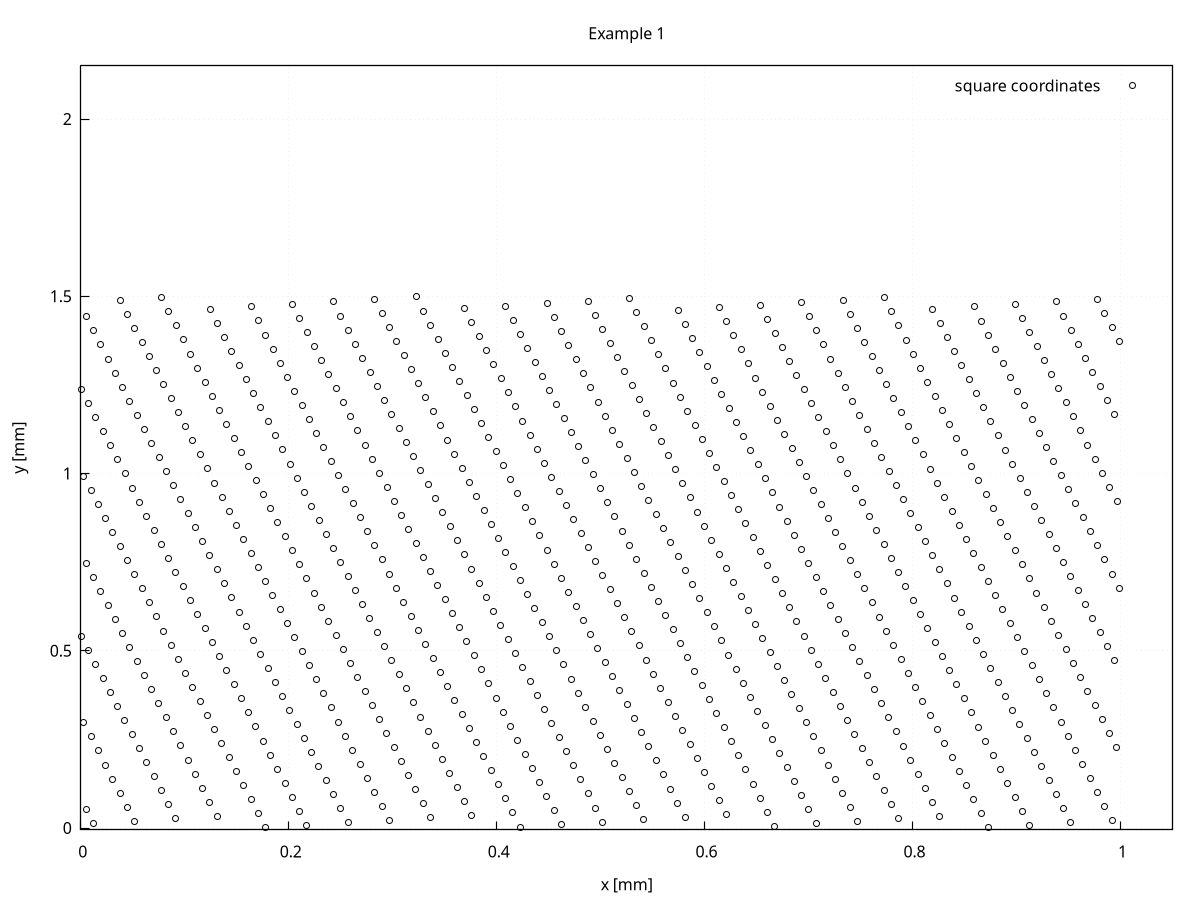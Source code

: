 # ogpf libray
# Rev. 0.22 of March 9th, 2018
# Licence: MIT

# gnuplot global setting
set term wxt size 640,480 enhanced font "verdana,10" title "ogpf libray: Rev. 0.22 of March 9th, 2018"

# ogpf extra configuration
# -------------------------------------------
# color definitions
set style line 1 lc rgb "#800000" lt 1 lw 2
set style line 2 lc rgb "#ff0000" lt 1 lw 2
set style line 3 lc rgb "#ff4500" lt 1 lw 2
set style line 4 lc rgb "#ffa500" lt 1 lw 2
set style line 5 lc rgb "#006400" lt 1 lw 2
set style line 6 lc rgb "#0000ff" lt 1 lw 2
set style line 7 lc rgb "#9400d3" lt 1 lw 2

# Axes
set border linewidth 1.15
set tics nomirror

# grid
# Add light grid to plot
set style line 102 lc rgb "#d6d7d9" lt 0 lw 1
set grid back ls 102

# plot style
set style data linespoints

# -------------------------------------------

 
# options
set style data linespoints
set xrange[0:1.05]
set yrange [-0.005:2.15]


 
# plot scale
 
# Annotation: title and labels
set title "Example 1"
set xlabel "x [mm]"
set ylabel "y [mm]"
 
# axes setting

plot "-" title "square coordinates" with points lt 6 lc rgb "#000000"
  0.872893608228541       3.187455043840000E-004
  0.912550290465443       7.311291387040300E-003
  0.952206972702345       1.430383726969660E-002
  0.991863654939246       2.129638315235290E-002
  0.667617647280035       5.012720340173100E-003
  0.707274329516937       1.200526622282940E-002
  0.746931011753839       1.899781210548570E-002
  0.786587693990741       2.599035798814200E-002
  0.826244376227642       3.298290387079830E-002
  0.865901058464544       3.997544975345410E-002
  0.905557740701446       4.696799563611040E-002
  0.945214422938348       5.396054151876670E-002
  0.984871105175249       6.095308740142300E-002
  0.422684919927296       2.714111755774500E-003
  0.462341690212870       9.706673163793599E-003
  0.501998372449772       1.669921904644990E-002
  0.541655054686674       2.369176492910620E-002
  0.581311736923576       3.068431081176200E-002
  0.620968419160477       3.767685669441830E-002
  0.660625101397379       4.466940257707460E-002
  0.700281783634281       5.166194845973090E-002
  0.739938465871183       5.865449434238720E-002
  0.779595148108085       6.564704022504350E-002
  0.819251830344986       7.263958610769980E-002
  0.858908512581888       7.963213199035570E-002
  0.898565194818790       8.662467787301199E-002
  0.938221877055691       9.361722375566831E-002
  0.977878559292593       0.100609769638325     
  0.177752280623229       4.155186967387000E-004
  0.217408962860131       7.408064579395000E-003
  0.257065645097032       1.440061046205130E-002
  0.296722327333934       2.139315634470760E-002
  0.336379009570836       2.838570222736390E-002
  0.376035691807737       3.537824811002020E-002
  0.415692374044639       4.237079399267650E-002
  0.455349144330214       4.936335540069560E-002
  0.495005826567116       5.635590128335190E-002
  0.534662508804018       6.334844716600820E-002
  0.574319191040920       7.034099304866399E-002
  0.613975873277821       7.733353893132031E-002
  0.653632555514723       8.432608481397660E-002
  0.693289237751625       9.131863069663290E-002
  0.732945919988527       9.831117657928920E-002
  0.772602602225428       0.105303722461945     
  0.812259284462330       0.112296268344602     
  0.851915966699232       0.119288814227258     
  0.891572648936133       0.126281360109914     
  0.931229331173035       0.133273905992570     
  0.970886013409937       0.140266451875227     
  1.213300579296580E-002  1.210201740301550E-002
  5.178968802986740E-002  1.909456328567180E-002
  9.144637026676890E-002  2.608710916832810E-002
  0.131103052503671       3.307965505098440E-002
  0.170759734740572       4.007220093364030E-002
  0.210416416977475       4.706474681629660E-002
  0.250073099214376       5.405729269895290E-002
  0.289729781451278       6.104983858160920E-002
  0.329386463688180       6.804238446426550E-002
  0.369043145925081       7.503493034692180E-002
  0.408699828161983       8.202747622957809E-002
  0.448356598447558       8.902003763759710E-002
  0.488013280684460       9.601258352025339E-002
  0.527669962921362       0.103005129402910     
  0.567326645158263       0.109997675285566     
  0.606983327395165       0.116990221168222     
  0.646640009632067       0.123982767050878     
  0.686296691868969       0.130975312933535     
  0.725953374105870       0.137967858816191     
  0.765610056342772       0.144960404698847     
  0.805266738579674       0.151952950581503     
  0.844923420816575       0.158945496464159     
  0.884580103053477       0.165938042346816     
  0.924236785290379       0.172930588229472     
  0.963893467527281       0.179923134112128     
  5.140459910309500E-003  5.175869963991750E-002
  4.479714214721110E-002  5.875124552257380E-002
  8.445382438411260E-002  6.574379140523010E-002
  0.124110506621015       7.273633728788639E-002
  0.163767188857916       7.972888317054230E-002
  0.203423871094818       8.672142905319860E-002
  0.243080553331720       9.371397493585490E-002
  0.282737235568622       0.100706520818511     
  0.322393917805523       0.107699066701167     
  0.362050600042425       0.114691612583824     
  0.401707282279327       0.121684158466480     
  0.441364052564902       0.128676719874499     
  0.481020734801804       0.135669265757155     
  0.520677417038705       0.142661811639812     
  0.560334099275607       0.149654357522468     
  0.599990781512509       0.156646903405124     
  0.639647463749411       0.163639449287780     
  0.679304145986312       0.170631995170437     
  0.718960828223214       0.177624541053093     
  0.758617510460116       0.184617086935749     
  0.798274192697017       0.191609632818405     
  0.837930874933919       0.198602178701061     
  0.877587557170821       0.205594724583717     
  0.917244239407723       0.212587270466374     
  0.956900921644624       0.219579816349030     
  0.996557603881526       0.226572362231686     
  3.780459626455480E-002  9.840792775947541E-002
  7.746127850145630E-002  0.105400473642132     
  0.117117960738358       0.112393019524788     
  0.156774642975260       0.119385565407444     
  0.196431325212162       0.126378111290100     
  0.236088007449063       0.133370657172756     
  0.275744689685965       0.140363203055413     
  0.315401371922867       0.147355748938069     
  0.355058054159768       0.154348294820725     
  0.394714736396670       0.161340840703382     
  0.434371506682245       0.168333402111401     
  0.474028188919147       0.175325947994057     
  0.513684871156049       0.182318493876713     
  0.553341553392951       0.189311039759369     
  0.592998235629852       0.196303585642025     
  0.632654917866754       0.203296131524682     
  0.672311600103656       0.210288677407338     
  0.711968282340558       0.217281223289994     
  0.751624964577460       0.224273769172651     
  0.791281646814361       0.231266315055307     
  0.830938329051263       0.238258860937963     
  0.870595011288165       0.245251406820619     
  0.910251693525066       0.252243952703275     
  0.949908375761968       0.259236498585932     
  0.989565057998870       0.266229044468588     
  3.081204261921710E-002  0.138064654020714     
  7.046872485611870E-002  0.145057199903370     
  0.110125407093021       0.152049745786027     
  0.149782089329922       0.159042291668682     
  0.189438771566824       0.166034837551339     
  0.229095453803726       0.173027383433995     
  0.268752136040628       0.180019929316651     
  0.308408818277529       0.187012475199308     
  0.348065500514431       0.194005021081964     
  0.387722182751333       0.200997566964620     
  0.427378953036908       0.207990128372639     
  0.467035635273810       0.214982674255296     
  0.506692317510711       0.221975220137952     
  0.546348999747613       0.228967766020608     
  0.586005681984515       0.235960311903264     
  0.625662364221417       0.242952857785920     
  0.665319046458318       0.249945403668577     
  0.704975728695220       0.256937949551233     
  0.744632410932122       0.263930495433889     
  0.784289093169023       0.270923041316545     
  0.823945775405925       0.277915587199201     
  0.863602457642827       0.284908133081858     
  0.903259139879729       0.291900678964514     
  0.942915822116630       0.298893224847170     
  0.982572504353532       0.305885770729827     
  2.381949673656080E-002  0.177721336257615     
  6.347617897346240E-002  0.184713882140272     
  0.103132861210364       0.191706428022928     
  0.142789543447266       0.198698973905584     
  0.182446225684168       0.205691519788240     
  0.222102907921069       0.212684065670897     
  0.261759590157972       0.219676611553553     
  0.301416272394873       0.226669157436209     
  0.341072954631775       0.233661703318865     
  0.380729636868677       0.240654249201522     
  0.420386407154251       0.247646810609541     
  0.460043089391153       0.254639356492197     
  0.499699771628055       0.261631902374854     
  0.539356453864957       0.268624448257509     
  0.579013136101858       0.275616994140166     
  0.618669818338760       0.282609540022822     
  0.658326500575662       0.289602085905478     
  0.697983182812564       0.296594631788134     
  0.737639865049466       0.303587177670791     
  0.777296547286367       0.310579723553447     
  0.816953229523269       0.317572269436103     
  0.856609911760171       0.324564815318759     
  0.896266593997072       0.331557361201415     
  0.935923276233974       0.338549907084072     
  0.975579958470876       0.345542452966728     
  1.682695085390450E-002  0.217378018494517     
  5.648363309080610E-002  0.224370564377173     
  9.614031532770810E-002  0.231363110259830     
  0.135796997564610       0.238355656142486     
  0.175453679801512       0.245348202025142     
  0.215110362038413       0.252340747907798     
  0.254767044275315       0.259333293790454     
  0.294423726512217       0.266325839673111     
  0.334080408749118       0.273318385555767     
  0.373737090986020       0.280310931438423     
  0.413393861271595       0.287303492846442     
  0.453050543508497       0.294296038729099     
  0.492707225745399       0.301288584611755     
  0.532363907982301       0.308281130494411     
  0.572020590219202       0.315273676377067     
  0.611677272456104       0.322266222259724     
  0.651333954693006       0.329258768142380     
  0.690990636929908       0.336251314025036     
  0.730647319166809       0.343243859907692     
  0.770304001403711       0.350236405790349     
  0.809960683640613       0.357228951673005     
  0.849617365877514       0.364221497555661     
  0.889274048114416       0.371214043438317     
  0.928930730351318       0.378206589320973     
  0.968587412588219       0.385199135203630     
  9.834404971248401E-003  0.257034700731419     
  4.949108720815000E-002  0.264027246614075     
  8.914776944505200E-002  0.271019792496732     
  0.128804451681954       0.278012338379387     
  0.168461133918856       0.285004884262044     
  0.208117816155757       0.291997430144700     
  0.247774498392659       0.298989976027356     
  0.287431180629561       0.305982521910013     
  0.327087862866462       0.312975067792669     
  0.366744545103364       0.319967613675325     
  0.406401315388939       0.326960175083344     
  0.446057997625841       0.333952720966001     
  0.485714679862743       0.340945266848657     
  0.525371362099644       0.347937812731313     
  0.565028044336546       0.354930358613969     
  0.604684726573448       0.361922904496626     
  0.644341408810350       0.368915450379282     
  0.683998091047251       0.375907996261938     
  0.723654773284153       0.382900542144594     
  0.763311455521055       0.389893088027251     
  0.802968137757957       0.396885633909906     
  0.842624819994858       0.403878179792563     
  0.882281502231760       0.410870725675219     
  0.921938184468662       0.417863271557875     
  0.961594866705563       0.424855817440532     
  2.841859088592100E-003  0.296691382968321     
  4.249854132549370E-002  0.303683928850977     
  8.215522356239570E-002  0.310676474733633     
  0.121811905799297       0.317669020616289     
  0.161468588036199       0.324661566498945     
  0.201125270273101       0.331654112381602     
  0.240781952510003       0.338646658264258     
  0.280438634746904       0.345639204146914     
  0.320095316983806       0.352631750029571     
  0.359751999220708       0.359624295912227     
  0.399408769506283       0.366616857320246     
  0.439065451743185       0.373609403202902     
  0.478722133980087       0.380601949085559     
  0.518378816216988       0.387594494968214     
  0.558035498453890       0.394587040850871     
  0.597692180690792       0.401579586733527     
  0.637348862927693       0.408572132616183     
  0.677005545164595       0.415564678498840     
  0.716662227401497       0.422557224381496     
  0.756318909638398       0.429549770264152     
  0.795975591875300       0.436542316146808     
  0.835632274112202       0.443534862029464     
  0.875288956349104       0.450527407912121     
  0.914945638586006       0.457519953794777     
  0.954602320822907       0.464512499677433     
  0.994259091108482       0.471505061085452     
  3.550599544283760E-002  0.343340611087879     
  7.516267767973960E-002  0.350333156970535     
  0.114819359916641       0.357325702853191     
  0.154476042153543       0.364318248735847     
  0.194132724390445       0.371310794618504     
  0.233789406627347       0.378303340501160     
  0.273446088864248       0.385295886383816     
  0.313102771101150       0.392288432266473     
  0.352759453338052       0.399280978149129     
  0.392416223623627       0.406273539557148     
  0.432072905860529       0.413266085439804     
  0.471729588097430       0.420258631322461     
  0.511386270334332       0.427251177205116     
  0.551042952571234       0.434243723087773     
  0.590699634808135       0.441236268970429     
  0.630356317045037       0.448228814853085     
  0.670012999281939       0.455221360735742     
  0.709669681518841       0.462213906618398     
  0.749326363755742       0.469206452501054     
  0.788983045992644       0.476198998383710     
  0.828639728229546       0.483191544266366     
  0.868296410466447       0.490184090149023     
  0.907953092703349       0.497176636031679     
  0.947609774940251       0.504169181914335     
  0.987266545225826       0.511161743322354     
  2.851344956018130E-002  0.382997293324780     
  6.817013179708330E-002  0.389989839207437     
  0.107826814033985       0.396982385090093     
  0.147483496270887       0.403974930972749     
  0.187140178507788       0.410967476855405     
  0.226796860744690       0.417960022738061     
  0.266453542981592       0.424952568620718     
  0.306110225218494       0.431945114503374     
  0.345766907455396       0.438937660386030     
  0.385423677740970       0.445930221794050     
  0.425080359977872       0.452922767676706     
  0.464737042214774       0.459915313559362     
  0.504393724451676       0.466907859442018     
  0.544050406688577       0.473900405324674     
  0.583707088925479       0.480892951207331     
  0.623363771162381       0.487885497089987     
  0.663020453399283       0.494878042972643     
  0.702677135636185       0.501870588855299     
  0.742333817873086       0.508863134737956     
  0.781990500109988       0.515855680620612     
  0.821647182346890       0.522848226503268     
  0.861303864583791       0.529840772385924     
  0.900960546820693       0.536833318268580     
  0.940617229057595       0.543825864151237     
  0.980273999343170       0.550818425559256     
  2.152090367752500E-002  0.422653975561682     
  6.117758591442700E-002  0.429646521444339     
  0.100834268151329       0.436639067326995     
  0.140490950388231       0.443631613209651     
  0.180147632625132       0.450624159092307     
  0.219804314862034       0.457616704974963     
  0.259460997098936       0.464609250857620     
  0.299117679335837       0.471601796740276     
  0.338774361572739       0.478594342622932     
  0.378431131858314       0.485586904030952     
  0.418087814095216       0.492579449913608     
  0.457744496332118       0.499571995796264     
  0.497401178569019       0.506564541678920     
  0.537057860805921       0.513557087561576     
  0.576714543042823       0.520549633444233     
  0.616371225279725       0.527542179326889     
  0.656027907516626       0.534534725209545     
  0.695684589753528       0.541527271092201     
  0.735341271990430       0.548519816974858     
  0.774997954227332       0.555512362857514     
  0.814654636464233       0.562504908740170     
  0.854311318701135       0.569497454622826     
  0.893968000938037       0.576490000505482     
  0.933624683174938       0.583482546388139     
  0.973281453460514       0.590475107796158     
  1.452835779486870E-002  0.462310657798584     
  5.418504003177070E-002  0.469303203681240     
  9.384172226867230E-002  0.476295749563896     
  0.133498404505574       0.483288295446552     
  0.173155086742476       0.490280841329209     
  0.212811768979378       0.497273387211865     
  0.252468451216279       0.504265933094521     
  0.292125133453181       0.511258478977178     
  0.331781815690083       0.518251024859834     
  0.371438585975658       0.525243586267853     
  0.411095268212560       0.532236132150509     
  0.450751950449461       0.539228678033166     
  0.490408632686363       0.546221223915822     
  0.530065314923265       0.553213769798478     
  0.569721997160167       0.560206315681134     
  0.609378679397068       0.567198861563790     
  0.649035361633970       0.574191407446447     
  0.688692043870872       0.581183953329103     
  0.728348726107773       0.588176499211759     
  0.768005408344675       0.595169045094415     
  0.807662090581577       0.602161590977071     
  0.847318772818479       0.609154136859728     
  0.886975455055381       0.616146682742384     
  0.926632137292282       0.623139228625040     
  0.966288907577857       0.630131790033059     
  7.535811912212600E-003  0.501967340035486     
  4.719249414911460E-002  0.508959885918142     
  8.684917638601621E-002  0.515952431800798     
  0.126505858622918       0.522944977683454     
  0.166162540859820       0.529937523566110     
  0.205819223096722       0.536930069448767     
  0.245475905333623       0.543922615331423     
  0.285132587570525       0.550915161214079     
  0.324789269807427       0.557907707096736     
  0.364446040093002       0.564900268504755     
  0.404102722329904       0.571892814387411     
  0.443759404566805       0.578885360270067     
  0.483416086803707       0.585877906152723     
  0.523072769040609       0.592870452035379     
  0.562729451277511       0.599862997918036     
  0.602386133514412       0.606855543800692     
  0.642042815751314       0.613848089683348     
  0.681699497988216       0.620840635566005     
  0.721356180225117       0.627833181448661     
  0.761012862462019       0.634825727331317     
  0.800669544698921       0.641818273213973     
  0.840326226935823       0.648810819096629     
  0.879982909172724       0.655803364979286     
  0.919639591409626       0.662795910861942     
  0.959296361695201       0.669788472269961     
  0.998952955883430       0.676781002627254     
  5.432660295563000E-004  0.541624022272388     
  4.019994826645830E-002  0.548616568155044     
  7.985663050335989E-002  0.555609114037700     
  0.119513312740262       0.562601659920356     
  0.159169994977163       0.569594205803012     
  0.198826677214065       0.576586751685669     
  0.238483359450967       0.583579297568325     
  0.278140041687868       0.590571843450981     
  0.317796723924770       0.597564389333638     
  0.357453494210345       0.604556950741657     
  0.397110176447247       0.611549496624313     
  0.436766858684149       0.618542042506969     
  0.476423540921051       0.625534588389625     
  0.516080223157952       0.632527134272281     
  0.555736905394854       0.639519680154938     
  0.595393587631756       0.646512226037594     
  0.635050269868658       0.653504771920250     
  0.674706952105560       0.660497317802907     
  0.714363634342461       0.667489863685563     
  0.754020316579363       0.674482409568219     
  0.793676998816265       0.681474955450875     
  0.833333681053166       0.688467501333531     
  0.872990363290068       0.695460047216188     
  0.912647045526970       0.702452593098844     
  0.952303815812545       0.709445154506863     
  0.991960410000773       0.716437684864156     
  3.320740238380200E-002  0.588273250391945     
  7.286408462070360E-002  0.595265796274601     
  0.112520766857606       0.602258342157258     
  0.152177449094507       0.609250888039914     
  0.191834131331409       0.616243433922570     
  0.231490813568311       0.623235979805226     
  0.271147495805212       0.630228525687883     
  0.310804178042114       0.637221071570539     
  0.350460948327689       0.644213632978558     
  0.390117630564591       0.651206178861214     
  0.429774312801493       0.658198724743871     
  0.469430995038394       0.665191270626527     
  0.509087677275296       0.672183816509183     
  0.548744359512198       0.679176362391839     
  0.588401041749100       0.686168908274496     
  0.628057723986001       0.693161454157152     
  0.667714406222903       0.700154000039808     
  0.707371088459805       0.707146545922464     
  0.747027770696707       0.714139091805120     
  0.786684452933608       0.721131637687777     
  0.826341135170510       0.728124183570433     
  0.865997817407412       0.735116729453089     
  0.905654499644313       0.742109275335745     
  0.945311269929889       0.749101836743765     
  0.984967864118117       0.756094367101058     
  2.621484097578270E-002  0.627930020677521     
  6.587152321268430E-002  0.634922566560177     
  0.105528205449586       0.641915112442833     
  0.145184887686488       0.648907658325489     
  0.184841569923390       0.655900204208145     
  0.224498252160291       0.662892750090802     
  0.264154934397193       0.669885295973458     
  0.303811616634095       0.676877841856114     
  0.343468386919670       0.683870403264133     
  0.383125069156572       0.690862949146790     
  0.422781751393474       0.697855495029446     
  0.462438433630375       0.704848040912102     
  0.502095115867277       0.711840586794758     
  0.541751798104179       0.718833132677414     
  0.581408480341080       0.725825678560071     
  0.621065162577982       0.732818224442727     
  0.660721844814884       0.739810770325383     
  0.700378527051785       0.746803316208040     
  0.740035209288687       0.753795862090695     
  0.779691891525589       0.760788407973352     
  0.819348573762491       0.767780953856008     
  0.859005255999393       0.774773499738664     
  0.898661938236294       0.781766045621321     
  0.938318708521869       0.788758607029340     
  0.977975302710098       0.795751137386633     
  1.922229509312670E-002  0.667586702914422     
  5.887897733002820E-002  0.674579248797078     
  9.853565956693019E-002  0.681571794679735     
  0.138192341803832       0.688564340562391     
  0.177849024040734       0.695556886445047     
  0.217505706277635       0.702549432327704     
  0.257162388514537       0.709541978210360     
  0.296819070751439       0.716534524093016     
  0.336475841037014       0.723527085501035     
  0.376132523273916       0.730519631383691     
  0.415789205510817       0.737512177266348     
  0.455445887747719       0.744504723149004     
  0.495102569984621       0.751497269031660     
  0.534759252221523       0.758489814914316     
  0.574415934458424       0.765482360796973     
  0.614072616695326       0.772474906679629     
  0.653729298932228       0.779467452562285     
  0.693385981169129       0.786459998444941     
  0.733042663406031       0.793452544327597     
  0.772699345642933       0.800445090210254     
  0.812356027879835       0.807437636092910     
  0.852012710116737       0.814430181975566     
  0.891669392353638       0.821422727858222     
  0.931326162639213       0.828415289266242     
  0.970982756827442       0.835407819623535     
  1.222974921047040E-002  0.707243385151324     
  5.188643144737190E-002  0.714235931033980     
  9.154311368427390E-002  0.721228476916636     
  0.131199795921176       0.728221022799292     
  0.170856478158078       0.735213568681949     
  0.210513160394979       0.742206114564605     
  0.250169842631881       0.749198660447261     
  0.289826524868783       0.756191206329918     
  0.329483295154357       0.763183767737937     
  0.369139977391259       0.770176313620593     
  0.408796659628161       0.777168859503249     
  0.448453341865063       0.784161405385905     
  0.488110024101965       0.791153951268561     
  0.527766706338866       0.798146497151218     
  0.567423388575768       0.805139043033874     
  0.607080070812670       0.812131588916530     
  0.646736753049572       0.819124134799187     
  0.686393435286473       0.826116680681843     
  0.726050117523375       0.833109226564499     
  0.765706799760277       0.840101772447155     
  0.805363481997178       0.847094318329811     
  0.845020164234080       0.854086864212468     
  0.884676846470982       0.861079410095124     
  0.924333616756557       0.868071971503143     
  0.963990210944785       0.875064501860437     
  5.237203327814100E-003  0.746900067388226     
  4.489388556471560E-002  0.753892613270882     
  8.455056780161760E-002  0.760885159153538     
  0.124207250038519       0.767877705036194     
  0.163863932275421       0.774870250918851     
  0.203520614512323       0.781862796801507     
  0.243177296749224       0.788855342684163     
  0.282833978986126       0.795847888566819     
  0.322490749271701       0.802840449974838     
  0.362147431508603       0.809832995857495     
  0.401804113745505       0.816825541740151     
  0.441460795982406       0.823818087622807     
  0.481117478219308       0.830810633505463     
  0.520774160456210       0.837803179388120     
  0.560430842693112       0.844795725270776     
  0.600087524930013       0.851788271153432     
  0.639744207166915       0.858780817036088     
  0.679400889403817       0.865773362918745     
  0.719057571640719       0.872765908801401     
  0.758714253877620       0.879758454684057     
  0.798370936114522       0.886751000566713     
  0.838027618351424       0.893743546449369     
  0.877684300588325       0.900736092332026     
  0.917341070873901       0.907728653740045     
  0.956997665062129       0.914721184097338     
  0.996654435347704       0.921713745505357     
  3.790133968205960E-002  0.793549295507783     
  7.755802191896161E-002  0.800541841390440     
  0.117214704155863       0.807534387273096     
  0.156871386392765       0.814526933155752     
  0.196528068629667       0.821519479038409     
  0.236184750866568       0.828512024921065     
  0.275841433103470       0.835504570803721     
  0.315498203389045       0.842497132211740     
  0.355154885625947       0.849489678094397     
  0.394811567862848       0.856482223977053     
  0.434468250099750       0.863474769859709     
  0.474124932336652       0.870467315742365     
  0.513781614573554       0.877459861625021     
  0.553438296810456       0.884452407507678     
  0.593094979047357       0.891444953390334     
  0.632751661284259       0.898437499272990     
  0.672408343521161       0.905430045155647     
  0.712065025758062       0.912422591038302     
  0.751721707994964       0.919415136920959     
  0.791378390231866       0.926407682803615     
  0.831035072468768       0.933400228686271     
  0.870691754705669       0.940392774568928     
  0.910348524991245       0.947385335976947     
  0.950005119179473       0.954377866334240     
  0.989661889465048       0.961370427742259     
  3.090879379940330E-002  0.833205977744685     
  7.056547603630529E-002  0.840198523627341     
  0.110222158273207       0.847191069509998     
  0.149878840510109       0.854183615392654     
  0.189535522747010       0.861176161275310     
  0.229192204983912       0.868168707157967     
  0.268848887220814       0.875161253040623     
  0.308505657506389       0.882153814448642     
  0.348162339743291       0.889146360331298     
  0.387819021980193       0.896138906213955     
  0.427475704217094       0.903131452096610     
  0.467132386453996       0.910123997979267     
  0.506789068690898       0.917116543861923     
  0.546445750927799       0.924109089744579     
  0.586102433164701       0.931101635627236     
  0.625759115401603       0.938094181509892     
  0.665415797638504       0.945086727392548     
  0.705072479875406       0.952079273275204     
  0.744729162112308       0.959071819157860     
  0.784385844349210       0.966064365040517     
  0.824042526586112       0.973056910923173     
  0.863699208823013       0.980049456805829     
  0.903355979108588       0.987042018213848     
  0.943012573296817       0.994034548571142     
  0.982669343582392        1.00102710997916     
  2.391624791674700E-002  0.872862659981587     
  6.357293015364900E-002  0.879855205864243     
  0.103229612390550       0.886847751746900     
  0.142886294627453       0.893840297629556     
  0.182542976864354       0.900832843512212     
  0.222199659101256       0.907825389394868     
  0.261856341338158       0.914817935277525     
  0.301513111623732       0.921810496685544     
  0.341169793860634       0.928803042568200     
  0.380826476097536       0.935795588450856     
  0.420483158334438       0.942788134333512     
  0.460139840571339       0.949780680216169     
  0.499796522808241       0.956773226098825     
  0.539453205045143       0.963765771981481     
  0.579109887282045       0.970758317864137     
  0.618766569518947       0.977750863746794     
  0.658423251755848       0.984743409629450     
  0.698079933992750       0.991735955512106     
  0.737736616229652       0.998728501394762     
  0.777393298466553        1.00572104727742     
  0.817049980703455        1.01271359316007     
  0.856706662940357        1.01970613904273     
  0.896363433225932        1.02669870045075     
  0.936020027414160        1.03369123080804     
  0.975676797699735        1.04068379221606     
  1.692370203409070E-002  0.912519342218489     
  5.658038427099270E-002  0.919511888101145     
  9.623706650789420E-002  0.926504433983801     
  0.135893748744796       0.933496979866458     
  0.175550430981698       0.940489525749114     
  0.215207113218599       0.947482071631770     
  0.254863795455501       0.954474617514427     
  0.294520565741076       0.961467178922446     
  0.334177247977978       0.968459724805102     
  0.373833930214880       0.975452270687758     
  0.413490612451782       0.982444816570414     
  0.453147294688683       0.989437362453070     
  0.492803976925585       0.996429908335727     
  0.532460659162487        1.00342245421838     
  0.572117341399389        1.01041500010104     
  0.611774023636290        1.01740754598370     
  0.651430705873192        1.02440009186635     
  0.691087388110094        1.03139263774901     
  0.730744070346995        1.03838518363166     
  0.770400752583897        1.04537772951432     
  0.810057434820799        1.05237027539698     
  0.849714117057701        1.05936282127963     
  0.889370887343276        1.06635538268765     
  0.929027481531504        1.07334791304495     
  0.968684251817079        1.08034047445296     
  9.931156151434599E-003  0.952176024455390     
  4.958783838833660E-002  0.959168570338047     
  8.924452062523811E-002  0.966161116220703     
  0.128901202862140       0.973153662103359     
  0.168557885099042       0.980146207986015     
  0.208214567335943       0.987138753868672     
  0.247871249572845       0.994131299751328     
  0.287528019858420        1.00112386115935     
  0.327184702095322        1.00811640704200     
  0.366841384332224        1.01510895292466     
  0.406498066569125        1.02210149880732     
  0.446154748806027        1.02909404468997     
  0.485811431042929        1.03608659057263     
  0.525468113279831        1.04307913645528     
  0.565124795516732        1.05007168233794     
  0.604781477753634        1.05706422822060     
  0.644438159990536        1.06405677410325     
  0.684094842227438        1.07104931998591     
  0.723751524464339        1.07804186586857     
  0.763408206701241        1.08503441175122     
  0.803064888938143        1.09202695763388     
  0.842721571175044        1.09901950351653     
  0.882378341460620        1.10601206492455     
  0.922034935648848        1.11300459528185     
  0.961691705934423        1.11999715668987     
  2.938610268778300E-003  0.991832706692292     
  4.259529250568030E-002  0.998825252574948     
  8.225197474258179E-002   1.00581779845760     
  0.121908656979484        1.01281034434026     
  0.161565339216385        1.01980289022292     
  0.201222021453287        1.02679543610557     
  0.240878703690189        1.03378798198823     
  0.280535473975764        1.04078054339625     
  0.320192156212666        1.04777308927891     
  0.359848838449567        1.05476563516156     
  0.399505520686469        1.06175818104422     
  0.439162202923371        1.06875072692687     
  0.478818885160273        1.07574327280953     
  0.518475567397174        1.08273581869219     
  0.558132249634076        1.08972836457484     
  0.597788931870978        1.09672091045750     
  0.637445614107879        1.10371345634016     
  0.677102296344781        1.11070600222281     
  0.716758978581683        1.11769854810547     
  0.756415660818585        1.12469109398812     
  0.796072343055487        1.13168363987078     
  0.835729025292388        1.13867618575344     
  0.875385795577963        1.14566874716146     
  0.915042389766192        1.15266127751875     
  0.954699160051767        1.15965383892677     
  0.994355754239995        1.16664636928406     
  3.560274662302400E-002   1.03848193481185     
  7.525942885992550E-002   1.04547448069451     
  0.114916111096828        1.05246702657716     
  0.154572793333729        1.05945957245982     
  0.194229475570631        1.06645211834248     
  0.233886157807533        1.07344466422513     
  0.273542928093107        1.08043722563315     
  0.313199610330009        1.08742977151581     
  0.352856292566911        1.09442231739846     
  0.392512974803813        1.10141486328112     
  0.432169657040715        1.10840740916378     
  0.471826339277616        1.11539995504643     
  0.511483021514518        1.12239250092909     
  0.551139703751420        1.12938504681174     
  0.590796385988322        1.13637759269440     
  0.630453068225223        1.14337013857706     
  0.670109750462125        1.15036268445971     
  0.709766432699027        1.15735523034237     
  0.749423114935929        1.16434777622503     
  0.789079797172830        1.17134032210768     
  0.828736479409732        1.17833286799034     
  0.868393249695307        1.18532542939836     
  0.908049843883535        1.19231795975565     
  0.947706614169110        1.19931052116367     
  0.987363208357339        1.20630305152096     
  2.861020074036790E-002   1.07813861704875     
  6.826688297726950E-002   1.08513116293141     
  0.107923565214171        1.09212370881406     
  0.147580247451073        1.09911625469672     
  0.187236929687975        1.10610880057938     
  0.226893611924877        1.11310134646203     
  0.266550382210451        1.12009390787005     
  0.306207064447353        1.12708645375271     
  0.345863746684255        1.13407899963537     
  0.385520428921157        1.14107154551802     
  0.425177111158059        1.14806409140068     
  0.464833793394960        1.15505663728333     
  0.504490475631862        1.16204918316599     
  0.544147157868764        1.16904172904865     
  0.583803840105666        1.17603427493130     
  0.623460522342567        1.18302682081396     
  0.663117204579469        1.19001936669661     
  0.702773886816371        1.19701191257927     
  0.742430569053272        1.20400445846193     
  0.782087251290174        1.21099700434458     
  0.821743933527076        1.21798955022724     
  0.861400703812651        1.22498211163526     
  0.901057298000879        1.23197464199255     
  0.940714068286454        1.23896720340057     
  0.980370662474683        1.24595973375786     
  2.161765485771160E-002   1.11779529928565     
  6.127433709461320E-002   1.12478784516831     
  0.100931019331515        1.13178039105097     
  0.140587701568417        1.13877293693362     
  0.180244383805318        1.14576548281628     
  0.219901066042220        1.15275802869894     
  0.259557836327795        1.15975059010695     
  0.299214518564697        1.16674313598961     
  0.338871200801599        1.17373568187227     
  0.378527883038500        1.18072822775492     
  0.418184565275402        1.18772077363758     
  0.457841247512304        1.19471331952024     
  0.497497929749206        1.20170586540289     
  0.537154611986107        1.20869841128555     
  0.576811294223009        1.21569095716820     
  0.616467976459911        1.22268350305086     
  0.656124658696813        1.22967604893352     
  0.695781340933714        1.23666859481617     
  0.735438023170616        1.24366114069883     
  0.775094705407518        1.25065368658149     
  0.814751387644419        1.25764623246414     
  0.854408157929995        1.26463879387216     
  0.894064752118223        1.27163132422945     
  0.933721522403798        1.27862388563747     
  0.973378116592027        1.28561641599477     
  1.462510897505530E-002   1.15745198152256     
  5.428179121195690E-002   1.16444452740521     
  9.393847344885890E-002   1.17143707328787     
  0.133595155685760        1.17842961917052     
  0.173251837922662        1.18542216505318     
  0.212908520159564        1.19241471093584     
  0.252565290445139        1.19940727234386     
  0.292221972682041        1.20639981822651     
  0.331878654918942        1.21339236410917     
  0.371535337155844        1.22038490999182     
  0.411192019392746        1.22737745587448     
  0.450848701629648        1.23437000175714     
  0.490505383866549        1.24136254763979     
  0.530162066103451        1.24835509352245     
  0.569818748340353        1.25534763940511     
  0.609475430577255        1.26234018528776     
  0.649132112814156        1.26933273117042     
  0.688788795051058        1.27632527705307     
  0.728445477287960        1.28331782293573     
  0.768102159524862        1.29031036881839     
  0.807758841761763        1.29730291470104     
  0.847415612047338        1.30429547610906     
  0.887072206235567        1.31128800646636     
  0.926728976521142        1.31828056787437     
  0.966385570709370        1.32527309823167     
  7.632547567036000E-003   1.19710875180813     
  4.728922980393760E-002   1.20410129769079     
  8.694591204083960E-002   1.21109384357344     
  0.126602594277741        1.21808638945610     
  0.166259276514643        1.22507893533876     
  0.205915958751545        1.23207148122141     
  0.245572729037119        1.23906404262943     
  0.285229411274022        1.24605658851209     
  0.324886093510923        1.25304913439474     
  0.364542775747825        1.26004168027740     
  0.404199457984727        1.26703422616006     
  0.443856140221628        1.27402677204271     
  0.483512822458530        1.28101931792537     
  0.523169504695432        1.28801186380802     
  0.562826186932334        1.29500440969068     
  0.602482869169235        1.30199695557334     
  0.642139551406137        1.30898950145599     
  0.681796233643039        1.31598204733865     
  0.721452915879941        1.32297459322131     
  0.761109598116842        1.32996713910396     
  0.800766280353744        1.33695968498662     
  0.840423050639319        1.34395224639464     
  0.880079644827547        1.35094477675193     
  0.919736415113122        1.35793733815995     
  0.959393009301351        1.36492986851724     
  0.999049779586926        1.37192242992526     
  6.400172097429000E-004   1.23676534599636     
  4.029669944664450E-002   1.24375789187902     
  7.995338168354650E-002   1.25075043776167     
  0.119610063920448        1.25774298364433     
  0.159266746157350        1.26473552952698     
  0.198923428394252        1.27172807540964     
  0.238580198679826        1.27872063681766     
  0.278236880916728        1.28571318270032     
  0.317893563153630        1.29270572858297     
  0.357550245390532        1.29969827446563     
  0.397206927627433        1.30669082034828     
  0.436863609864335        1.31368336623094     
  0.476520292101237        1.32067591211360     
  0.516176974338139        1.32766845799625     
  0.555833656575041        1.33466100387891     
  0.595490338811942        1.34165354976157     
  0.635147021048844        1.34864609564422     
  0.674803703285746        1.35563864152688     
  0.714460385522647        1.36263118740953     
  0.754117067759549        1.36962373329219     
  0.793773749996451        1.37661627917485     
  0.833430520282026        1.38360884058287     
  0.873087114470254        1.39060137094016     
  0.912743884755829        1.39759393234818     
  0.952400478944058        1.40458646270547     
  0.992057249229633        1.41157902411349     
  3.330413803862520E-002   1.28341466216459     
  7.296082027552719E-002   1.29040720804725     
  0.112617502512429        1.29739975392990     
  0.152274184749330        1.30439229981256     
  0.191930866986232        1.31138484569522     
  0.231587637271807        1.31837740710323     
  0.271244319508709        1.32536995298589     
  0.310901001745611        1.33236249886855     
  0.350557683982512        1.33935504475120     
  0.390214366219414        1.34634759063386     
  0.429871048456316        1.35334013651652     
  0.469527730693218        1.36033268239917     
  0.509184412930120        1.36732522828183     
  0.548841095167021        1.37431777416448     
  0.588497777403923        1.38131032004714     
  0.628154459640825        1.38830286592980     
  0.667811141877726        1.39529541181245     
  0.707467824114628        1.40228795769511     
  0.747124506351530        1.40928050357777     
  0.786781188588431        1.41627304946042     
  0.826437958874007        1.42326561086844     
  0.866094553062235        1.43025814122573     
  0.905751323347810        1.43725070263375     
  0.945407917536039        1.44424323299105     
  0.985064687821614        1.45123579439907     
  2.631160768133190E-002   1.32307125635282     
  6.596828991823390E-002   1.33006380223547     
  0.105624972155135        1.33705634811813     
  0.145281654392037        1.34404889400079     
  0.184938336628939        1.35104143988344     
  0.224595106914514        1.35803400129146     
  0.264251789151416        1.36502654717412     
  0.303908471388318        1.37201909305678     
  0.343565153625219        1.37901163893943     
  0.383221835862121        1.38600418482209     
  0.422878518099023        1.39299673070474     
  0.462535200335924        1.39998927658740     
  0.502191882572826        1.40698182247006     
  0.541848564809728        1.41397436835271     
  0.581505247046630        1.42096691423537     
  0.621161929283531        1.42795946011802     
  0.660818611520433        1.43495200600068     
  0.700475293757335        1.44194455188334     
  0.740131975994237        1.44893709776599     
  0.779788658231138        1.45592964364865     
  0.819445428516713        1.46292220505667     
  0.859102022704942        1.46991473541396     
  0.898758792990517        1.47690729682198     
  0.938415387178745        1.48389982717927     
  0.978072157464320        1.49089238858729     
  1.931904627331260E-002   1.36272802663839     
  5.897572851021460E-002   1.36972057252105     
  9.863241074711621E-002   1.37671311840371     
  0.138289092984018        1.38370566428636     
  0.177945775220920        1.39069821016902     
  0.217602545506494        1.39769077157704     
  0.257259227743396        1.40468331745969     
  0.296915909980298        1.41167586334235     
  0.336572592217200        1.41866840922501     
  0.376229274454102        1.42566095510766     
  0.415885956691004        1.43265350099032     
  0.455542638927905        1.43964604687298     
  0.495199321164807        1.44663859275563     
  0.534856003401709        1.45363113863829     
  0.574512685638610        1.46062368452094     
  0.614169367875512        1.46761623040360     
  0.653826050112414        1.47460877628626     
  0.693482732349316        1.48160132216891     
  0.733139414586217        1.48859386805157     
  0.772796096823119        1.49558641393423     
  1.232651591601950E-002   1.40238462082662     
  5.198319815292150E-002   1.40937716670928     
  9.163988038982310E-002   1.41636971259193     
  0.131296562626725        1.42336225847459     
  0.170953244863627        1.43035480435725     
  0.210610015149201        1.43734736576527     
  0.250266697386103        1.44433991164792     
  0.289923379623005        1.45133245753058     
  0.329580061859907        1.45832500341323     
  0.369236744096809        1.46531754929589     
  0.408893426333710        1.47231009517855     
  0.448550108570612        1.47930264106120     
  0.488206790807514        1.48629518694386     
  0.527863473044416        1.49328773282652     
  5.333954508000200E-003   1.44204139111220     
  4.499063674490220E-002   1.44903393699485     
  8.464731898180380E-002   1.45602648287751     
  0.124304001218705        1.46301902876017     
  0.163960683455607        1.47001157464282     
  0.203617453741182        1.47700413605084     
  0.243274135978084        1.48399668193350     
  0.282930818214986        1.49098922781615     
  0.322587500451887        1.49798177369881     
  3.799810638760890E-002   1.48869053118308     
  7.765478862451050E-002   1.49568307706574     
e

